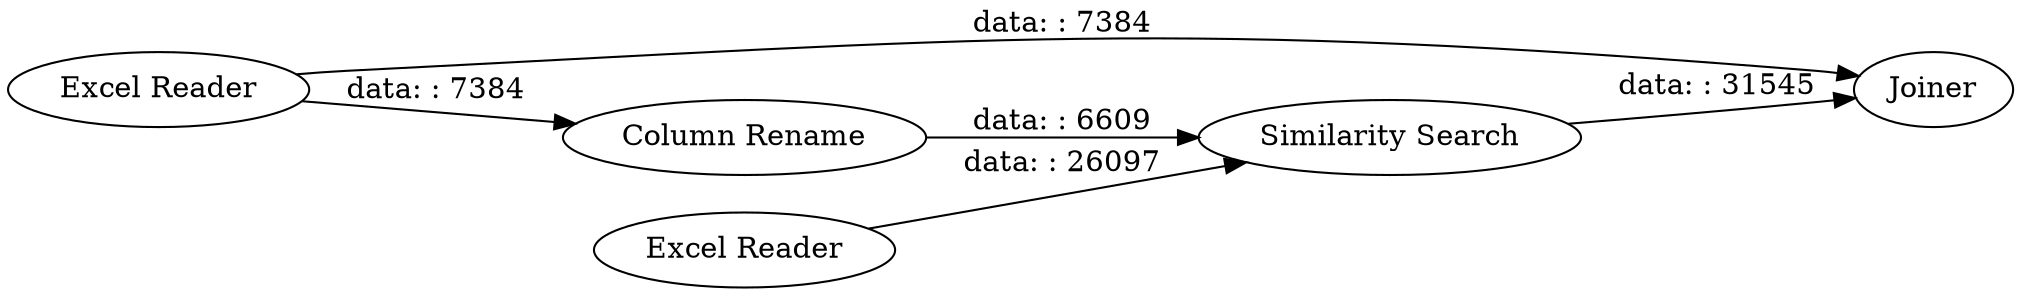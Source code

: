 digraph {
	"-8626547631833859320_2" [label="Excel Reader"]
	"-8626547631833859320_3" [label="Similarity Search"]
	"-8626547631833859320_5" [label=Joiner]
	"-8626547631833859320_4" [label="Column Rename"]
	"-8626547631833859320_1" [label="Excel Reader"]
	"-8626547631833859320_4" -> "-8626547631833859320_3" [label="data: : 6609"]
	"-8626547631833859320_1" -> "-8626547631833859320_3" [label="data: : 26097"]
	"-8626547631833859320_3" -> "-8626547631833859320_5" [label="data: : 31545"]
	"-8626547631833859320_2" -> "-8626547631833859320_5" [label="data: : 7384"]
	"-8626547631833859320_2" -> "-8626547631833859320_4" [label="data: : 7384"]
	rankdir=LR
}
